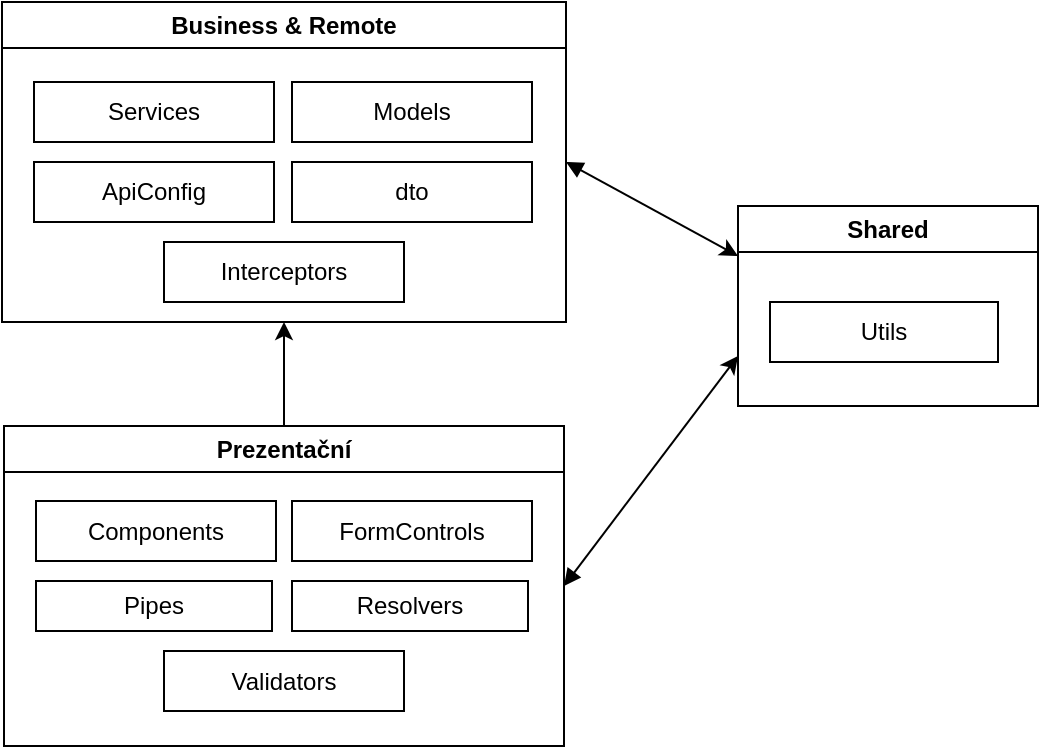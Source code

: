 <mxfile version="20.7.4" type="device"><diagram id="kJLVXjedHIQEVfyRXpfE" name="Page-1"><mxGraphModel dx="1434" dy="844" grid="1" gridSize="10" guides="1" tooltips="1" connect="1" arrows="1" fold="1" page="1" pageScale="1" pageWidth="827" pageHeight="1169" math="0" shadow="0"><root><mxCell id="0"/><mxCell id="1" parent="0"/><mxCell id="LIF8YtEk7TK4s9xjMRN9-5" value="Prezentační" style="swimlane;whiteSpace=wrap;html=1;" parent="1" vertex="1"><mxGeometry x="293" y="430" width="280" height="160" as="geometry"/></mxCell><mxCell id="LIF8YtEk7TK4s9xjMRN9-6" value="Components" style="rounded=0;whiteSpace=wrap;html=1;" parent="LIF8YtEk7TK4s9xjMRN9-5" vertex="1"><mxGeometry x="16" y="37.5" width="120" height="30" as="geometry"/></mxCell><mxCell id="LIF8YtEk7TK4s9xjMRN9-7" value="FormControls" style="rounded=0;whiteSpace=wrap;html=1;" parent="LIF8YtEk7TK4s9xjMRN9-5" vertex="1"><mxGeometry x="144" y="37.5" width="120" height="30" as="geometry"/></mxCell><mxCell id="LIF8YtEk7TK4s9xjMRN9-14" value="Resolvers" style="rounded=0;whiteSpace=wrap;html=1;" parent="LIF8YtEk7TK4s9xjMRN9-5" vertex="1"><mxGeometry x="144" y="77.5" width="118" height="25" as="geometry"/></mxCell><mxCell id="LIF8YtEk7TK4s9xjMRN9-21" value="Pipes" style="rounded=0;whiteSpace=wrap;html=1;" parent="LIF8YtEk7TK4s9xjMRN9-5" vertex="1"><mxGeometry x="16" y="77.5" width="118" height="25" as="geometry"/></mxCell><mxCell id="LIF8YtEk7TK4s9xjMRN9-8" value="Validators" style="rounded=0;whiteSpace=wrap;html=1;" parent="LIF8YtEk7TK4s9xjMRN9-5" vertex="1"><mxGeometry x="80" y="112.5" width="120" height="30" as="geometry"/></mxCell><mxCell id="LIF8YtEk7TK4s9xjMRN9-9" value="Business &amp;amp; Remote" style="swimlane;whiteSpace=wrap;html=1;" parent="1" vertex="1"><mxGeometry x="292" y="218" width="282" height="160" as="geometry"/></mxCell><mxCell id="LIF8YtEk7TK4s9xjMRN9-10" value="Services" style="rounded=0;whiteSpace=wrap;html=1;" parent="LIF8YtEk7TK4s9xjMRN9-9" vertex="1"><mxGeometry x="16" y="40" width="120" height="30" as="geometry"/></mxCell><mxCell id="LIF8YtEk7TK4s9xjMRN9-12" value="ApiConfig" style="rounded=0;whiteSpace=wrap;html=1;" parent="LIF8YtEk7TK4s9xjMRN9-9" vertex="1"><mxGeometry x="16" y="80" width="120" height="30" as="geometry"/></mxCell><mxCell id="LIF8YtEk7TK4s9xjMRN9-20" value="Models" style="rounded=0;whiteSpace=wrap;html=1;" parent="LIF8YtEk7TK4s9xjMRN9-9" vertex="1"><mxGeometry x="145" y="40" width="120" height="30" as="geometry"/></mxCell><mxCell id="LIF8YtEk7TK4s9xjMRN9-30" value="dto" style="rounded=0;whiteSpace=wrap;html=1;" parent="LIF8YtEk7TK4s9xjMRN9-9" vertex="1"><mxGeometry x="145" y="80" width="120" height="30" as="geometry"/></mxCell><mxCell id="LIF8YtEk7TK4s9xjMRN9-31" value="Interceptors" style="rounded=0;whiteSpace=wrap;html=1;" parent="LIF8YtEk7TK4s9xjMRN9-9" vertex="1"><mxGeometry x="81" y="120" width="120" height="30" as="geometry"/></mxCell><mxCell id="LIF8YtEk7TK4s9xjMRN9-23" value="Shared" style="swimlane;whiteSpace=wrap;html=1;" parent="1" vertex="1"><mxGeometry x="660" y="320" width="150" height="100" as="geometry"/></mxCell><mxCell id="LIF8YtEk7TK4s9xjMRN9-24" value="Utils" style="rounded=0;whiteSpace=wrap;html=1;" parent="LIF8YtEk7TK4s9xjMRN9-23" vertex="1"><mxGeometry x="16" y="48" width="114" height="30" as="geometry"/></mxCell><mxCell id="LIF8YtEk7TK4s9xjMRN9-27" style="rounded=0;orthogonalLoop=1;jettySize=auto;html=1;entryX=0;entryY=0.75;entryDx=0;entryDy=0;startArrow=block;startFill=1;exitX=1;exitY=0.5;exitDx=0;exitDy=0;" parent="1" source="LIF8YtEk7TK4s9xjMRN9-5" target="LIF8YtEk7TK4s9xjMRN9-23" edge="1"><mxGeometry relative="1" as="geometry"><mxPoint x="700" y="550" as="sourcePoint"/><mxPoint x="730" y="500" as="targetPoint"/></mxGeometry></mxCell><mxCell id="LIF8YtEk7TK4s9xjMRN9-28" value="" style="endArrow=classic;html=1;rounded=0;exitX=0.5;exitY=0;exitDx=0;exitDy=0;entryX=0.5;entryY=1;entryDx=0;entryDy=0;" parent="1" source="LIF8YtEk7TK4s9xjMRN9-5" target="LIF8YtEk7TK4s9xjMRN9-9" edge="1"><mxGeometry width="50" height="50" relative="1" as="geometry"><mxPoint x="580" y="360" as="sourcePoint"/><mxPoint x="630" y="310" as="targetPoint"/></mxGeometry></mxCell><mxCell id="LIF8YtEk7TK4s9xjMRN9-29" style="rounded=0;orthogonalLoop=1;jettySize=auto;html=1;exitX=1;exitY=0.5;exitDx=0;exitDy=0;entryX=0;entryY=0.25;entryDx=0;entryDy=0;startArrow=block;startFill=1;" parent="1" source="LIF8YtEk7TK4s9xjMRN9-9" target="LIF8YtEk7TK4s9xjMRN9-23" edge="1"><mxGeometry relative="1" as="geometry"><mxPoint x="646" y="550" as="sourcePoint"/><mxPoint x="750" y="447.5" as="targetPoint"/></mxGeometry></mxCell></root></mxGraphModel></diagram></mxfile>
